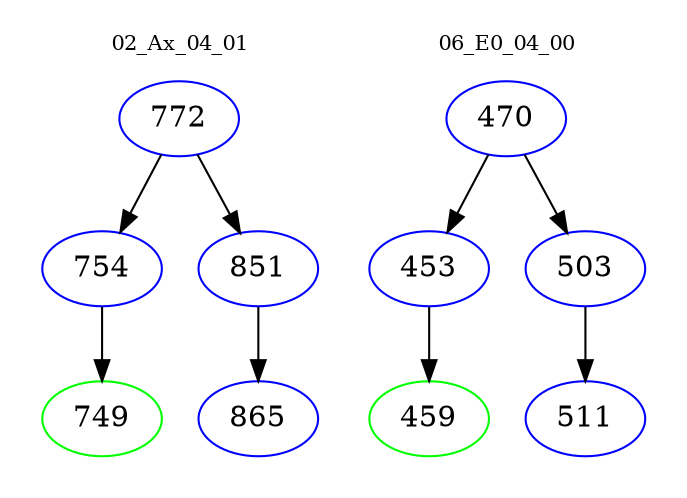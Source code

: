 digraph{
subgraph cluster_0 {
color = white
label = "02_Ax_04_01";
fontsize=10;
T0_772 [label="772", color="blue"]
T0_772 -> T0_754 [color="black"]
T0_754 [label="754", color="blue"]
T0_754 -> T0_749 [color="black"]
T0_749 [label="749", color="green"]
T0_772 -> T0_851 [color="black"]
T0_851 [label="851", color="blue"]
T0_851 -> T0_865 [color="black"]
T0_865 [label="865", color="blue"]
}
subgraph cluster_1 {
color = white
label = "06_E0_04_00";
fontsize=10;
T1_470 [label="470", color="blue"]
T1_470 -> T1_453 [color="black"]
T1_453 [label="453", color="blue"]
T1_453 -> T1_459 [color="black"]
T1_459 [label="459", color="green"]
T1_470 -> T1_503 [color="black"]
T1_503 [label="503", color="blue"]
T1_503 -> T1_511 [color="black"]
T1_511 [label="511", color="blue"]
}
}
